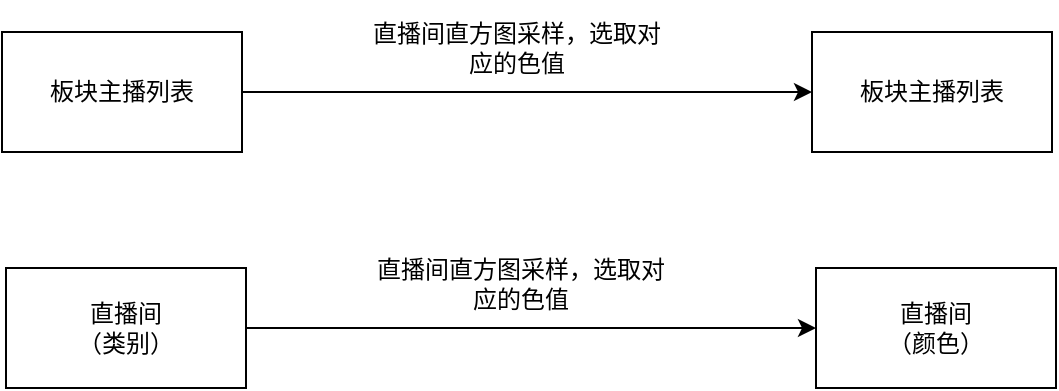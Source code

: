 <mxfile version="13.9.2" type="github" pages="5">
  <diagram id="2_VhcBxBaDUFQQYok6Zd" name="Page-1">
    <mxGraphModel dx="1422" dy="761" grid="0" gridSize="10" guides="1" tooltips="1" connect="1" arrows="1" fold="1" page="1" pageScale="1" pageWidth="827" pageHeight="1169" math="0" shadow="0">
      <root>
        <mxCell id="0" />
        <mxCell id="1" parent="0" />
        <mxCell id="zdSrdmBRPC4Ach2QaJ9R-5" style="edgeStyle=orthogonalEdgeStyle;rounded=0;orthogonalLoop=1;jettySize=auto;html=1;exitX=1;exitY=0.5;exitDx=0;exitDy=0;" edge="1" parent="1" source="zdSrdmBRPC4Ach2QaJ9R-1" target="zdSrdmBRPC4Ach2QaJ9R-3">
          <mxGeometry relative="1" as="geometry" />
        </mxCell>
        <mxCell id="zdSrdmBRPC4Ach2QaJ9R-1" value="直播间&lt;br&gt;（类别）" style="rounded=0;whiteSpace=wrap;html=1;" vertex="1" parent="1">
          <mxGeometry x="134" y="208" width="120" height="60" as="geometry" />
        </mxCell>
        <mxCell id="zdSrdmBRPC4Ach2QaJ9R-3" value="直播间&lt;br&gt;（颜色）" style="rounded=0;whiteSpace=wrap;html=1;" vertex="1" parent="1">
          <mxGeometry x="539" y="208" width="120" height="60" as="geometry" />
        </mxCell>
        <mxCell id="zdSrdmBRPC4Ach2QaJ9R-6" value="直播间直方图采样，选取对应的色值" style="text;html=1;strokeColor=none;fillColor=none;align=center;verticalAlign=middle;whiteSpace=wrap;rounded=0;" vertex="1" parent="1">
          <mxGeometry x="318" y="192" width="147" height="48" as="geometry" />
        </mxCell>
        <mxCell id="zdSrdmBRPC4Ach2QaJ9R-10" style="edgeStyle=orthogonalEdgeStyle;rounded=0;orthogonalLoop=1;jettySize=auto;html=1;exitX=1;exitY=0.5;exitDx=0;exitDy=0;" edge="1" parent="1" source="zdSrdmBRPC4Ach2QaJ9R-11" target="zdSrdmBRPC4Ach2QaJ9R-12">
          <mxGeometry relative="1" as="geometry" />
        </mxCell>
        <mxCell id="zdSrdmBRPC4Ach2QaJ9R-11" value="板块主播列表" style="rounded=0;whiteSpace=wrap;html=1;" vertex="1" parent="1">
          <mxGeometry x="132" y="90" width="120" height="60" as="geometry" />
        </mxCell>
        <mxCell id="zdSrdmBRPC4Ach2QaJ9R-12" value="板块主播列表" style="rounded=0;whiteSpace=wrap;html=1;" vertex="1" parent="1">
          <mxGeometry x="537" y="90" width="120" height="60" as="geometry" />
        </mxCell>
        <mxCell id="zdSrdmBRPC4Ach2QaJ9R-13" value="直播间直方图采样，选取对应的色值" style="text;html=1;strokeColor=none;fillColor=none;align=center;verticalAlign=middle;whiteSpace=wrap;rounded=0;" vertex="1" parent="1">
          <mxGeometry x="316" y="74" width="147" height="48" as="geometry" />
        </mxCell>
      </root>
    </mxGraphModel>
  </diagram>
  <diagram id="zpddgvDFj_89Iha1d50i" name="Page-2">
    <mxGraphModel dx="1422" dy="761" grid="0" gridSize="10" guides="1" tooltips="1" connect="1" arrows="1" fold="1" page="1" pageScale="1" pageWidth="827" pageHeight="1169" math="0" shadow="0">
      <root>
        <mxCell id="-qGrmG8U20MazLb-5cR0-0" />
        <mxCell id="-qGrmG8U20MazLb-5cR0-1" parent="-qGrmG8U20MazLb-5cR0-0" />
        <mxCell id="6t7GAak_0fGqZy3-uWCS-0" style="edgeStyle=orthogonalEdgeStyle;rounded=0;orthogonalLoop=1;jettySize=auto;html=1;exitX=1;exitY=0.5;exitDx=0;exitDy=0;" edge="1" parent="-qGrmG8U20MazLb-5cR0-1" source="6t7GAak_0fGqZy3-uWCS-1" target="6t7GAak_0fGqZy3-uWCS-2">
          <mxGeometry relative="1" as="geometry" />
        </mxCell>
        <mxCell id="6t7GAak_0fGqZy3-uWCS-1" value="礼物颜色" style="rounded=0;whiteSpace=wrap;html=1;" vertex="1" parent="-qGrmG8U20MazLb-5cR0-1">
          <mxGeometry x="132" y="90" width="120" height="60" as="geometry" />
        </mxCell>
        <mxCell id="6t7GAak_0fGqZy3-uWCS-2" value="&lt;br&gt;直播间颜色渐变，并闪烁" style="rounded=0;whiteSpace=wrap;html=1;" vertex="1" parent="-qGrmG8U20MazLb-5cR0-1">
          <mxGeometry x="537" y="90" width="120" height="60" as="geometry" />
        </mxCell>
        <mxCell id="6t7GAak_0fGqZy3-uWCS-3" value="送礼" style="text;html=1;strokeColor=none;fillColor=none;align=center;verticalAlign=middle;whiteSpace=wrap;rounded=0;" vertex="1" parent="-qGrmG8U20MazLb-5cR0-1">
          <mxGeometry x="316" y="74" width="147" height="48" as="geometry" />
        </mxCell>
      </root>
    </mxGraphModel>
  </diagram>
  <diagram id="RqJRdKCDx1x5yT4uab-a" name="Page-3">
    <mxGraphModel dx="1422" dy="761" grid="0" gridSize="10" guides="1" tooltips="1" connect="1" arrows="1" fold="1" page="1" pageScale="1" pageWidth="827" pageHeight="1169" math="0" shadow="0">
      <root>
        <mxCell id="E5DGhNfgMR5pRj_pv2r1-0" />
        <mxCell id="E5DGhNfgMR5pRj_pv2r1-1" parent="E5DGhNfgMR5pRj_pv2r1-0" />
        <mxCell id="6gz9ilc3mSb9dxo_C52h-0" style="edgeStyle=orthogonalEdgeStyle;rounded=0;orthogonalLoop=1;jettySize=auto;html=1;exitX=1;exitY=0.5;exitDx=0;exitDy=0;" edge="1" parent="E5DGhNfgMR5pRj_pv2r1-1" source="6gz9ilc3mSb9dxo_C52h-1" target="6gz9ilc3mSb9dxo_C52h-2">
          <mxGeometry relative="1" as="geometry" />
        </mxCell>
        <mxCell id="6gz9ilc3mSb9dxo_C52h-1" value="直播间" style="rounded=0;whiteSpace=wrap;html=1;" vertex="1" parent="E5DGhNfgMR5pRj_pv2r1-1">
          <mxGeometry x="132" y="90" width="120" height="60" as="geometry" />
        </mxCell>
        <mxCell id="6gz9ilc3mSb9dxo_C52h-2" value="直播间颜色变更" style="rounded=0;whiteSpace=wrap;html=1;" vertex="1" parent="E5DGhNfgMR5pRj_pv2r1-1">
          <mxGeometry x="537" y="90" width="120" height="60" as="geometry" />
        </mxCell>
        <mxCell id="6gz9ilc3mSb9dxo_C52h-3" value="每N分钟内，通过送礼值，以及直播间人数，计算出颜色深度" style="text;html=1;strokeColor=none;fillColor=none;align=center;verticalAlign=middle;whiteSpace=wrap;rounded=0;" vertex="1" parent="E5DGhNfgMR5pRj_pv2r1-1">
          <mxGeometry x="316" y="45" width="147" height="77" as="geometry" />
        </mxCell>
      </root>
    </mxGraphModel>
  </diagram>
  <diagram id="Tm9KFH3t-Js_6Vb2tDlf" name="Page-4">
    <mxGraphModel dx="1422" dy="761" grid="0" gridSize="10" guides="1" tooltips="1" connect="1" arrows="1" fold="1" page="1" pageScale="1" pageWidth="827" pageHeight="1169" math="0" shadow="0">
      <root>
        <mxCell id="llVa7TvLgBzIcFPwY_6T-0" />
        <mxCell id="llVa7TvLgBzIcFPwY_6T-1" parent="llVa7TvLgBzIcFPwY_6T-0" />
        <mxCell id="Slb-JOf8lVyG7RUnBNJ1-0" style="edgeStyle=orthogonalEdgeStyle;rounded=0;orthogonalLoop=1;jettySize=auto;html=1;exitX=1;exitY=0.5;exitDx=0;exitDy=0;" edge="1" parent="llVa7TvLgBzIcFPwY_6T-1" source="Slb-JOf8lVyG7RUnBNJ1-1" target="Slb-JOf8lVyG7RUnBNJ1-2">
          <mxGeometry relative="1" as="geometry" />
        </mxCell>
        <mxCell id="Slb-JOf8lVyG7RUnBNJ1-1" value="礼物栏每个礼物" style="rounded=0;whiteSpace=wrap;html=1;" vertex="1" parent="llVa7TvLgBzIcFPwY_6T-1">
          <mxGeometry x="132" y="90" width="120" height="60" as="geometry" />
        </mxCell>
        <mxCell id="Slb-JOf8lVyG7RUnBNJ1-2" value="出现颜色扩展效果，充满整个礼物栏" style="rounded=0;whiteSpace=wrap;html=1;" vertex="1" parent="llVa7TvLgBzIcFPwY_6T-1">
          <mxGeometry x="537" y="90" width="120" height="60" as="geometry" />
        </mxCell>
        <mxCell id="Slb-JOf8lVyG7RUnBNJ1-3" value="长按" style="text;html=1;strokeColor=none;fillColor=none;align=center;verticalAlign=middle;whiteSpace=wrap;rounded=0;" vertex="1" parent="llVa7TvLgBzIcFPwY_6T-1">
          <mxGeometry x="316" y="45" width="147" height="77" as="geometry" />
        </mxCell>
      </root>
    </mxGraphModel>
  </diagram>
  <diagram id="x8wNVoW-p8CFf6G9Zb5C" name="Page-5">
    <mxGraphModel dx="1422" dy="762" grid="0" gridSize="10" guides="1" tooltips="1" connect="1" arrows="1" fold="1" page="1" pageScale="1" pageWidth="827" pageHeight="1169" math="0" shadow="0">
      <root>
        <mxCell id="_HNeBYbHJLXhkEEmMNw8-0" />
        <mxCell id="_HNeBYbHJLXhkEEmMNw8-1" parent="_HNeBYbHJLXhkEEmMNw8-0" />
        <mxCell id="AZw65ODI3acSY0en7Og4-0" style="edgeStyle=orthogonalEdgeStyle;rounded=0;orthogonalLoop=1;jettySize=auto;html=1;exitX=1;exitY=0.5;exitDx=0;exitDy=0;" edge="1" parent="_HNeBYbHJLXhkEEmMNw8-1" source="AZw65ODI3acSY0en7Og4-1" target="AZw65ODI3acSY0en7Og4-2">
          <mxGeometry relative="1" as="geometry" />
        </mxCell>
        <mxCell id="AZw65ODI3acSY0en7Og4-1" value="观看端" style="rounded=0;whiteSpace=wrap;html=1;" vertex="1" parent="_HNeBYbHJLXhkEEmMNw8-1">
          <mxGeometry x="132" y="90" width="120" height="60" as="geometry" />
        </mxCell>
        <mxCell id="AZw65ODI3acSY0en7Og4-2" value="直播间颜色" style="rounded=0;whiteSpace=wrap;html=1;" vertex="1" parent="_HNeBYbHJLXhkEEmMNw8-1">
          <mxGeometry x="537" y="90" width="120" height="60" as="geometry" />
        </mxCell>
        <mxCell id="AZw65ODI3acSY0en7Og4-3" value="直播间热送礼物颜色" style="text;html=1;strokeColor=none;fillColor=none;align=center;verticalAlign=middle;whiteSpace=wrap;rounded=0;" vertex="1" parent="_HNeBYbHJLXhkEEmMNw8-1">
          <mxGeometry x="316" y="45" width="147" height="77" as="geometry" />
        </mxCell>
      </root>
    </mxGraphModel>
  </diagram>
</mxfile>
